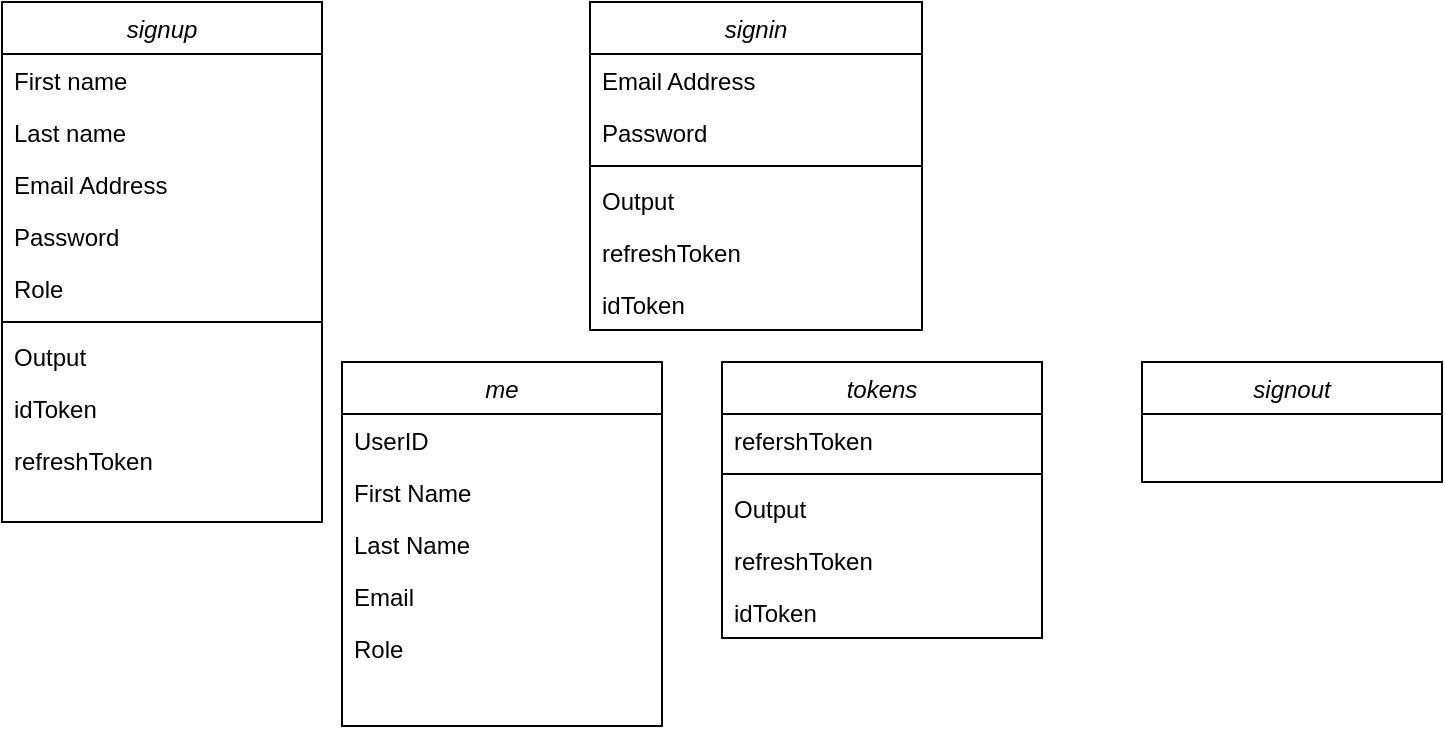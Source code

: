 <mxfile version="20.0.3" type="github" pages="2">
  <diagram id="C5RBs43oDa-KdzZeNtuy" name="Page-1">
    <mxGraphModel dx="796" dy="493" grid="1" gridSize="10" guides="1" tooltips="1" connect="1" arrows="1" fold="1" page="1" pageScale="1" pageWidth="827" pageHeight="1169" math="0" shadow="0">
      <root>
        <mxCell id="WIyWlLk6GJQsqaUBKTNV-0" />
        <mxCell id="WIyWlLk6GJQsqaUBKTNV-1" parent="WIyWlLk6GJQsqaUBKTNV-0" />
        <mxCell id="zkfFHV4jXpPFQw0GAbJ--0" value="signup" style="swimlane;fontStyle=2;align=center;verticalAlign=top;childLayout=stackLayout;horizontal=1;startSize=26;horizontalStack=0;resizeParent=1;resizeLast=0;collapsible=1;marginBottom=0;rounded=0;shadow=0;strokeWidth=1;" parent="WIyWlLk6GJQsqaUBKTNV-1" vertex="1">
          <mxGeometry x="40" y="60" width="160" height="260" as="geometry">
            <mxRectangle x="230" y="140" width="160" height="26" as="alternateBounds" />
          </mxGeometry>
        </mxCell>
        <mxCell id="zkfFHV4jXpPFQw0GAbJ--1" value="First name" style="text;align=left;verticalAlign=top;spacingLeft=4;spacingRight=4;overflow=hidden;rotatable=0;points=[[0,0.5],[1,0.5]];portConstraint=eastwest;" parent="zkfFHV4jXpPFQw0GAbJ--0" vertex="1">
          <mxGeometry y="26" width="160" height="26" as="geometry" />
        </mxCell>
        <mxCell id="zkfFHV4jXpPFQw0GAbJ--2" value="Last name" style="text;align=left;verticalAlign=top;spacingLeft=4;spacingRight=4;overflow=hidden;rotatable=0;points=[[0,0.5],[1,0.5]];portConstraint=eastwest;rounded=0;shadow=0;html=0;" parent="zkfFHV4jXpPFQw0GAbJ--0" vertex="1">
          <mxGeometry y="52" width="160" height="26" as="geometry" />
        </mxCell>
        <mxCell id="zkfFHV4jXpPFQw0GAbJ--3" value="Email Address" style="text;align=left;verticalAlign=top;spacingLeft=4;spacingRight=4;overflow=hidden;rotatable=0;points=[[0,0.5],[1,0.5]];portConstraint=eastwest;rounded=0;shadow=0;html=0;" parent="zkfFHV4jXpPFQw0GAbJ--0" vertex="1">
          <mxGeometry y="78" width="160" height="26" as="geometry" />
        </mxCell>
        <mxCell id="beY3qL6hlVnq8ZqMVlXu-26" value="Password" style="text;align=left;verticalAlign=top;spacingLeft=4;spacingRight=4;overflow=hidden;rotatable=0;points=[[0,0.5],[1,0.5]];portConstraint=eastwest;rounded=0;shadow=0;html=0;" vertex="1" parent="zkfFHV4jXpPFQw0GAbJ--0">
          <mxGeometry y="104" width="160" height="26" as="geometry" />
        </mxCell>
        <mxCell id="beY3qL6hlVnq8ZqMVlXu-28" value="Role" style="text;align=left;verticalAlign=top;spacingLeft=4;spacingRight=4;overflow=hidden;rotatable=0;points=[[0,0.5],[1,0.5]];portConstraint=eastwest;rounded=0;shadow=0;html=0;" vertex="1" parent="zkfFHV4jXpPFQw0GAbJ--0">
          <mxGeometry y="130" width="160" height="26" as="geometry" />
        </mxCell>
        <mxCell id="e3GCCsx-ERKOJwG-igow-7" value="" style="line;html=1;strokeWidth=1;align=left;verticalAlign=middle;spacingTop=-1;spacingLeft=3;spacingRight=3;rotatable=0;labelPosition=right;points=[];portConstraint=eastwest;" vertex="1" parent="zkfFHV4jXpPFQw0GAbJ--0">
          <mxGeometry y="156" width="160" height="8" as="geometry" />
        </mxCell>
        <mxCell id="beY3qL6hlVnq8ZqMVlXu-27" value="Output" style="text;align=left;verticalAlign=top;spacingLeft=4;spacingRight=4;overflow=hidden;rotatable=0;points=[[0,0.5],[1,0.5]];portConstraint=eastwest;rounded=0;shadow=0;html=0;" vertex="1" parent="zkfFHV4jXpPFQw0GAbJ--0">
          <mxGeometry y="164" width="160" height="26" as="geometry" />
        </mxCell>
        <mxCell id="e3GCCsx-ERKOJwG-igow-1" value="idToken" style="text;align=left;verticalAlign=top;spacingLeft=4;spacingRight=4;overflow=hidden;rotatable=0;points=[[0,0.5],[1,0.5]];portConstraint=eastwest;rounded=0;shadow=0;html=0;" vertex="1" parent="zkfFHV4jXpPFQw0GAbJ--0">
          <mxGeometry y="190" width="160" height="26" as="geometry" />
        </mxCell>
        <mxCell id="e3GCCsx-ERKOJwG-igow-0" value="refreshToken" style="text;align=left;verticalAlign=top;spacingLeft=4;spacingRight=4;overflow=hidden;rotatable=0;points=[[0,0.5],[1,0.5]];portConstraint=eastwest;rounded=0;shadow=0;html=0;" vertex="1" parent="zkfFHV4jXpPFQw0GAbJ--0">
          <mxGeometry y="216" width="160" height="26" as="geometry" />
        </mxCell>
        <mxCell id="beY3qL6hlVnq8ZqMVlXu-0" value="signin" style="swimlane;fontStyle=2;align=center;verticalAlign=top;childLayout=stackLayout;horizontal=1;startSize=26;horizontalStack=0;resizeParent=1;resizeLast=0;collapsible=1;marginBottom=0;rounded=0;shadow=0;strokeWidth=1;" vertex="1" parent="WIyWlLk6GJQsqaUBKTNV-1">
          <mxGeometry x="334" y="60" width="166" height="164" as="geometry">
            <mxRectangle x="230" y="140" width="160" height="26" as="alternateBounds" />
          </mxGeometry>
        </mxCell>
        <mxCell id="beY3qL6hlVnq8ZqMVlXu-2" value="Email Address" style="text;align=left;verticalAlign=top;spacingLeft=4;spacingRight=4;overflow=hidden;rotatable=0;points=[[0,0.5],[1,0.5]];portConstraint=eastwest;rounded=0;shadow=0;html=0;" vertex="1" parent="beY3qL6hlVnq8ZqMVlXu-0">
          <mxGeometry y="26" width="166" height="26" as="geometry" />
        </mxCell>
        <mxCell id="beY3qL6hlVnq8ZqMVlXu-3" value="Password" style="text;align=left;verticalAlign=top;spacingLeft=4;spacingRight=4;overflow=hidden;rotatable=0;points=[[0,0.5],[1,0.5]];portConstraint=eastwest;rounded=0;shadow=0;html=0;" vertex="1" parent="beY3qL6hlVnq8ZqMVlXu-0">
          <mxGeometry y="52" width="166" height="26" as="geometry" />
        </mxCell>
        <mxCell id="e3GCCsx-ERKOJwG-igow-8" value="" style="line;html=1;strokeWidth=1;align=left;verticalAlign=middle;spacingTop=-1;spacingLeft=3;spacingRight=3;rotatable=0;labelPosition=right;points=[];portConstraint=eastwest;" vertex="1" parent="beY3qL6hlVnq8ZqMVlXu-0">
          <mxGeometry y="78" width="166" height="8" as="geometry" />
        </mxCell>
        <mxCell id="e3GCCsx-ERKOJwG-igow-4" value="Output" style="text;align=left;verticalAlign=top;spacingLeft=4;spacingRight=4;overflow=hidden;rotatable=0;points=[[0,0.5],[1,0.5]];portConstraint=eastwest;rounded=0;shadow=0;html=0;" vertex="1" parent="beY3qL6hlVnq8ZqMVlXu-0">
          <mxGeometry y="86" width="166" height="26" as="geometry" />
        </mxCell>
        <mxCell id="e3GCCsx-ERKOJwG-igow-6" value="refreshToken" style="text;align=left;verticalAlign=top;spacingLeft=4;spacingRight=4;overflow=hidden;rotatable=0;points=[[0,0.5],[1,0.5]];portConstraint=eastwest;rounded=0;shadow=0;html=0;" vertex="1" parent="beY3qL6hlVnq8ZqMVlXu-0">
          <mxGeometry y="112" width="166" height="26" as="geometry" />
        </mxCell>
        <mxCell id="e3GCCsx-ERKOJwG-igow-5" value="idToken" style="text;align=left;verticalAlign=top;spacingLeft=4;spacingRight=4;overflow=hidden;rotatable=0;points=[[0,0.5],[1,0.5]];portConstraint=eastwest;rounded=0;shadow=0;html=0;" vertex="1" parent="beY3qL6hlVnq8ZqMVlXu-0">
          <mxGeometry y="138" width="166" height="26" as="geometry" />
        </mxCell>
        <mxCell id="beY3qL6hlVnq8ZqMVlXu-6" value="signout" style="swimlane;fontStyle=2;align=center;verticalAlign=top;childLayout=stackLayout;horizontal=1;startSize=26;horizontalStack=0;resizeParent=1;resizeLast=0;collapsible=1;marginBottom=0;rounded=0;shadow=0;strokeWidth=1;" vertex="1" parent="WIyWlLk6GJQsqaUBKTNV-1">
          <mxGeometry x="610" y="240" width="150" height="60" as="geometry">
            <mxRectangle x="230" y="140" width="160" height="26" as="alternateBounds" />
          </mxGeometry>
        </mxCell>
        <mxCell id="beY3qL6hlVnq8ZqMVlXu-12" value="me" style="swimlane;fontStyle=2;align=center;verticalAlign=top;childLayout=stackLayout;horizontal=1;startSize=26;horizontalStack=0;resizeParent=1;resizeLast=0;collapsible=1;marginBottom=0;rounded=0;shadow=0;strokeWidth=1;" vertex="1" parent="WIyWlLk6GJQsqaUBKTNV-1">
          <mxGeometry x="210" y="240" width="160" height="182" as="geometry">
            <mxRectangle x="230" y="140" width="160" height="26" as="alternateBounds" />
          </mxGeometry>
        </mxCell>
        <mxCell id="beY3qL6hlVnq8ZqMVlXu-17" value="UserID" style="text;align=left;verticalAlign=top;spacingLeft=4;spacingRight=4;overflow=hidden;rotatable=0;points=[[0,0.5],[1,0.5]];portConstraint=eastwest;" vertex="1" parent="beY3qL6hlVnq8ZqMVlXu-12">
          <mxGeometry y="26" width="160" height="26" as="geometry" />
        </mxCell>
        <mxCell id="e3GCCsx-ERKOJwG-igow-9" value="First Name" style="text;align=left;verticalAlign=top;spacingLeft=4;spacingRight=4;overflow=hidden;rotatable=0;points=[[0,0.5],[1,0.5]];portConstraint=eastwest;" vertex="1" parent="beY3qL6hlVnq8ZqMVlXu-12">
          <mxGeometry y="52" width="160" height="26" as="geometry" />
        </mxCell>
        <mxCell id="e3GCCsx-ERKOJwG-igow-10" value="Last Name" style="text;align=left;verticalAlign=top;spacingLeft=4;spacingRight=4;overflow=hidden;rotatable=0;points=[[0,0.5],[1,0.5]];portConstraint=eastwest;" vertex="1" parent="beY3qL6hlVnq8ZqMVlXu-12">
          <mxGeometry y="78" width="160" height="26" as="geometry" />
        </mxCell>
        <mxCell id="e3GCCsx-ERKOJwG-igow-11" value="Email" style="text;align=left;verticalAlign=top;spacingLeft=4;spacingRight=4;overflow=hidden;rotatable=0;points=[[0,0.5],[1,0.5]];portConstraint=eastwest;" vertex="1" parent="beY3qL6hlVnq8ZqMVlXu-12">
          <mxGeometry y="104" width="160" height="26" as="geometry" />
        </mxCell>
        <mxCell id="e3GCCsx-ERKOJwG-igow-12" value="Role" style="text;align=left;verticalAlign=top;spacingLeft=4;spacingRight=4;overflow=hidden;rotatable=0;points=[[0,0.5],[1,0.5]];portConstraint=eastwest;" vertex="1" parent="beY3qL6hlVnq8ZqMVlXu-12">
          <mxGeometry y="130" width="160" height="26" as="geometry" />
        </mxCell>
        <mxCell id="beY3qL6hlVnq8ZqMVlXu-18" value="tokens" style="swimlane;fontStyle=2;align=center;verticalAlign=top;childLayout=stackLayout;horizontal=1;startSize=26;horizontalStack=0;resizeParent=1;resizeLast=0;collapsible=1;marginBottom=0;rounded=0;shadow=0;strokeWidth=1;" vertex="1" parent="WIyWlLk6GJQsqaUBKTNV-1">
          <mxGeometry x="400" y="240" width="160" height="138" as="geometry">
            <mxRectangle x="230" y="140" width="160" height="26" as="alternateBounds" />
          </mxGeometry>
        </mxCell>
        <mxCell id="beY3qL6hlVnq8ZqMVlXu-19" value="refershToken" style="text;align=left;verticalAlign=top;spacingLeft=4;spacingRight=4;overflow=hidden;rotatable=0;points=[[0,0.5],[1,0.5]];portConstraint=eastwest;" vertex="1" parent="beY3qL6hlVnq8ZqMVlXu-18">
          <mxGeometry y="26" width="160" height="26" as="geometry" />
        </mxCell>
        <mxCell id="beY3qL6hlVnq8ZqMVlXu-22" value="" style="line;html=1;strokeWidth=1;align=left;verticalAlign=middle;spacingTop=-1;spacingLeft=3;spacingRight=3;rotatable=0;labelPosition=right;points=[];portConstraint=eastwest;" vertex="1" parent="beY3qL6hlVnq8ZqMVlXu-18">
          <mxGeometry y="52" width="160" height="8" as="geometry" />
        </mxCell>
        <mxCell id="e3GCCsx-ERKOJwG-igow-14" value="Output" style="text;align=left;verticalAlign=top;spacingLeft=4;spacingRight=4;overflow=hidden;rotatable=0;points=[[0,0.5],[1,0.5]];portConstraint=eastwest;rounded=0;shadow=0;html=0;" vertex="1" parent="beY3qL6hlVnq8ZqMVlXu-18">
          <mxGeometry y="60" width="160" height="26" as="geometry" />
        </mxCell>
        <mxCell id="e3GCCsx-ERKOJwG-igow-15" value="refreshToken" style="text;align=left;verticalAlign=top;spacingLeft=4;spacingRight=4;overflow=hidden;rotatable=0;points=[[0,0.5],[1,0.5]];portConstraint=eastwest;rounded=0;shadow=0;html=0;" vertex="1" parent="beY3qL6hlVnq8ZqMVlXu-18">
          <mxGeometry y="86" width="160" height="26" as="geometry" />
        </mxCell>
        <mxCell id="e3GCCsx-ERKOJwG-igow-16" value="idToken" style="text;align=left;verticalAlign=top;spacingLeft=4;spacingRight=4;overflow=hidden;rotatable=0;points=[[0,0.5],[1,0.5]];portConstraint=eastwest;rounded=0;shadow=0;html=0;" vertex="1" parent="beY3qL6hlVnq8ZqMVlXu-18">
          <mxGeometry y="112" width="160" height="26" as="geometry" />
        </mxCell>
      </root>
    </mxGraphModel>
  </diagram>
  <diagram id="k4dS8wMZszchjCDRdxk0" name="Page-2">
    <mxGraphModel dx="796" dy="493" grid="1" gridSize="10" guides="1" tooltips="1" connect="1" arrows="1" fold="1" page="1" pageScale="1" pageWidth="827" pageHeight="1169" math="0" shadow="0">
      <root>
        <mxCell id="0" />
        <mxCell id="1" parent="0" />
      </root>
    </mxGraphModel>
  </diagram>
</mxfile>
